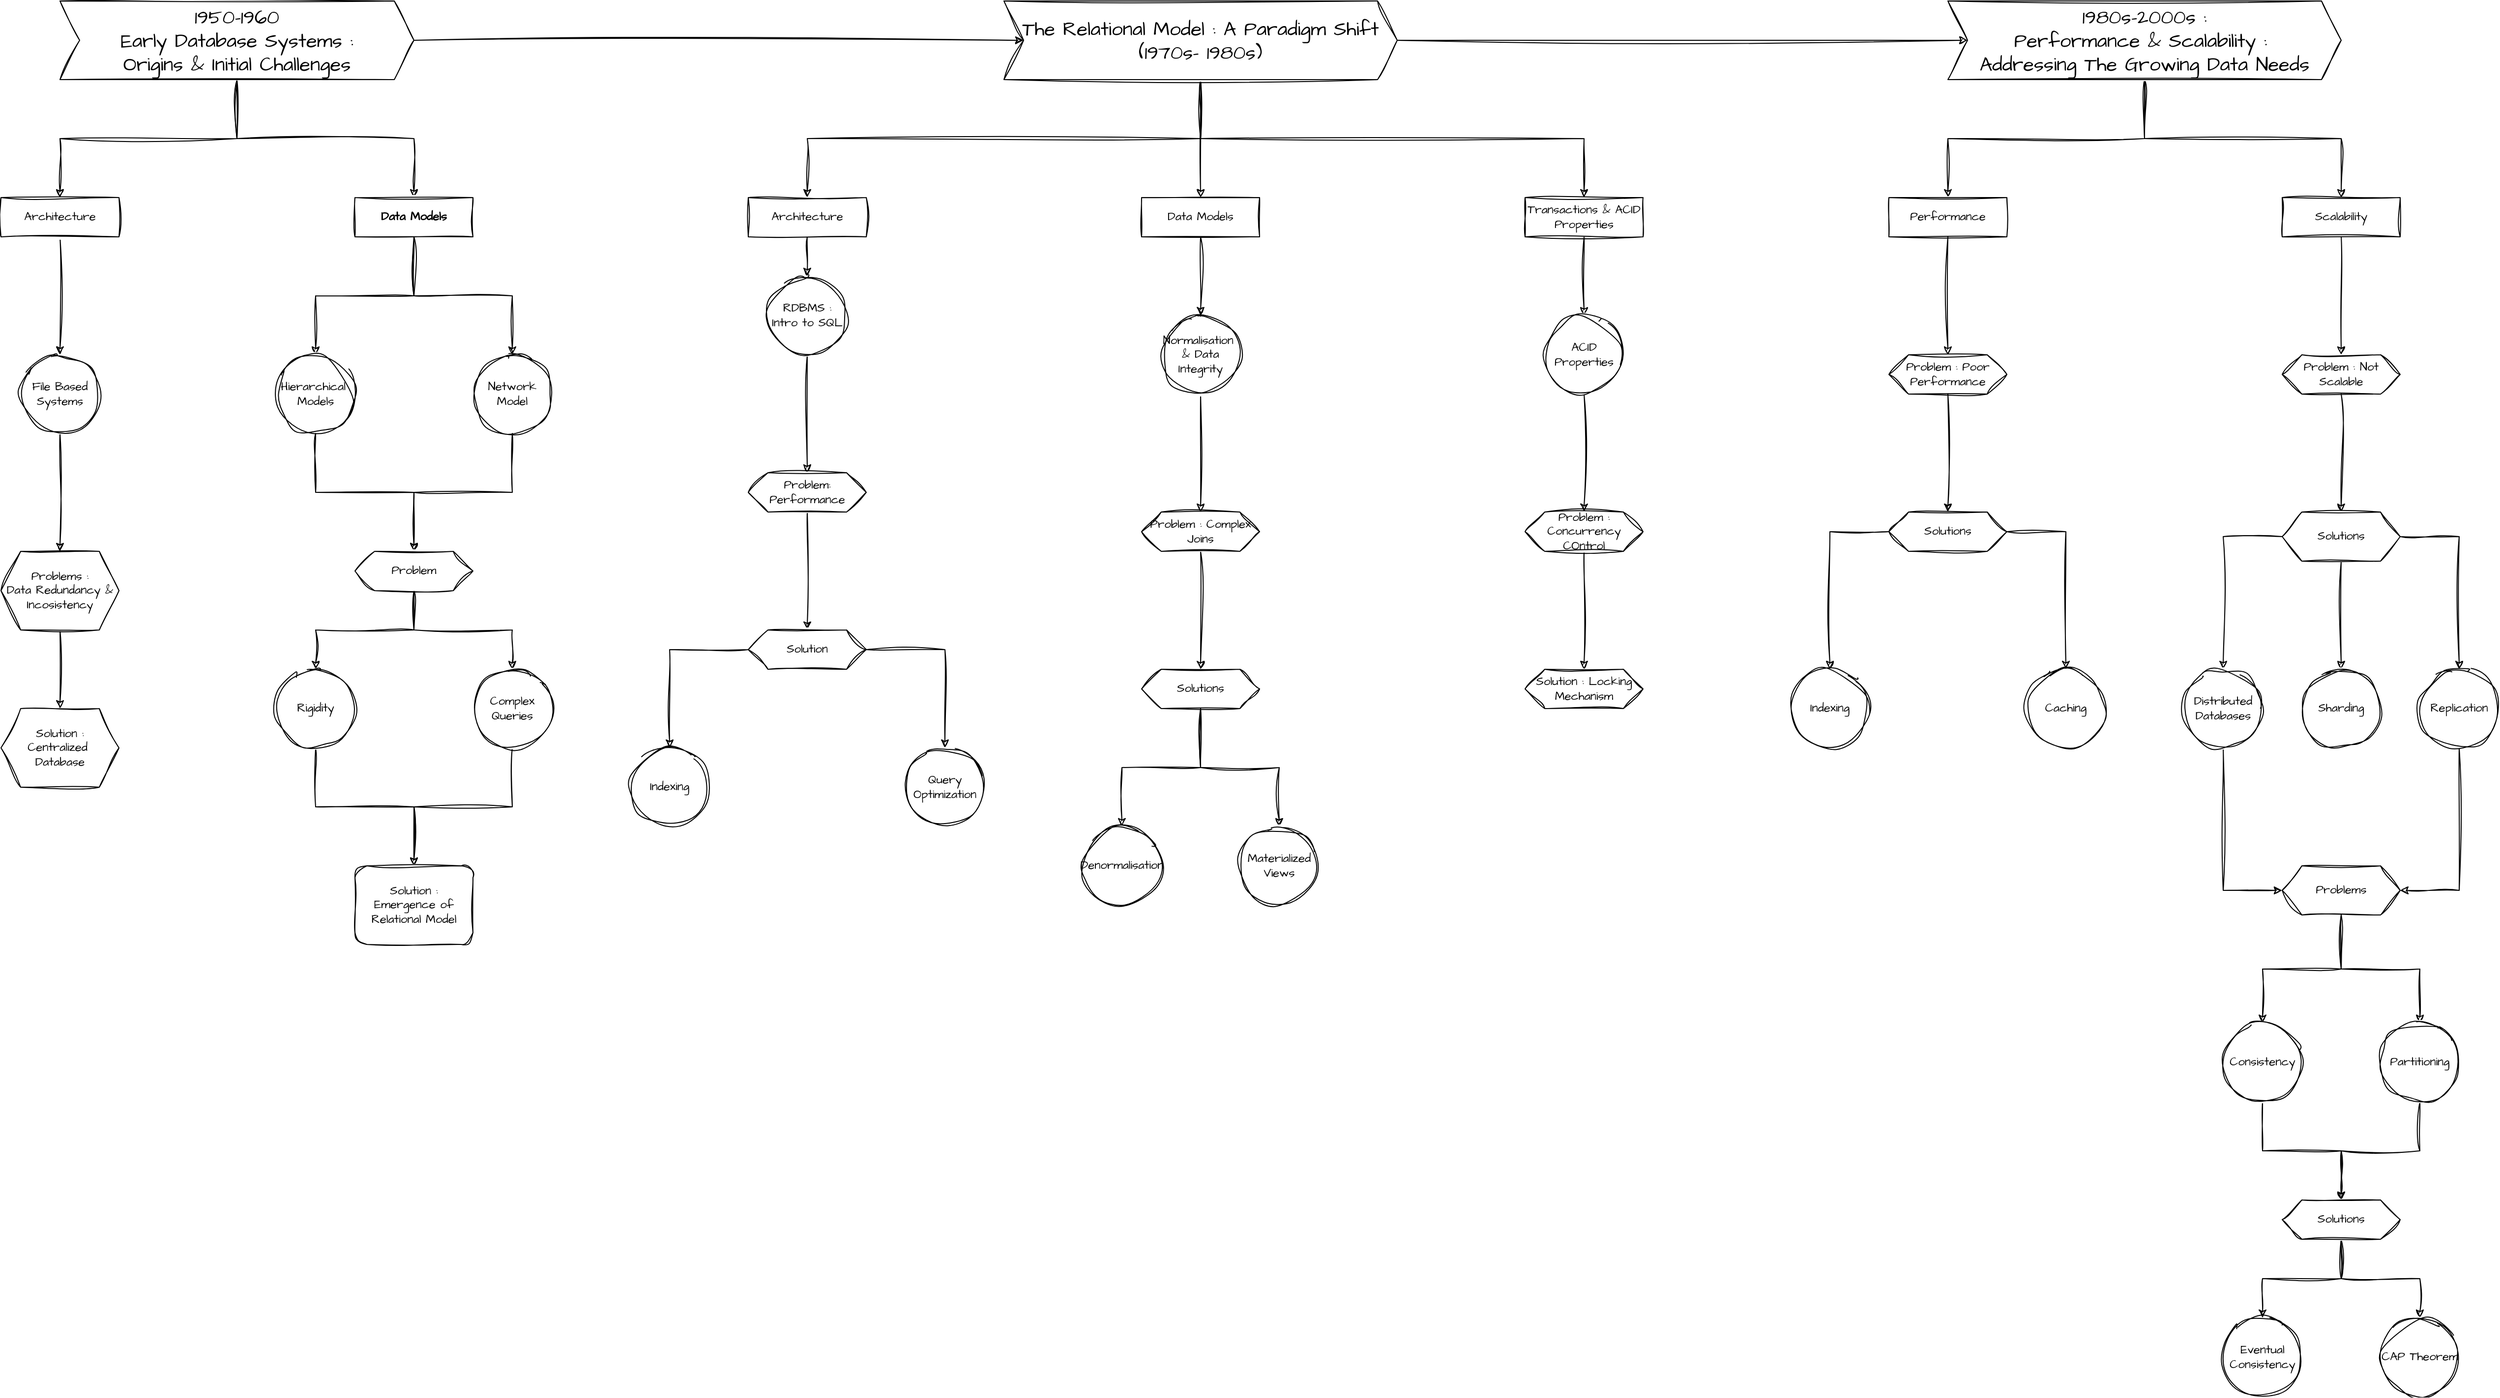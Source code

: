 <mxfile version="24.7.6">
  <diagram name="Page-1" id="QGAENbP_7samY_ILDqjr">
    <mxGraphModel dx="3380" dy="1529" grid="1" gridSize="10" guides="1" tooltips="1" connect="1" arrows="1" fold="1" page="1" pageScale="1" pageWidth="1100" pageHeight="850" math="0" shadow="0">
      <root>
        <mxCell id="0" />
        <mxCell id="1" parent="0" />
        <mxCell id="RMSyVIdG78tPgDftZzgw-3" value="" style="edgeStyle=orthogonalEdgeStyle;rounded=0;sketch=1;hachureGap=4;jiggle=2;curveFitting=1;orthogonalLoop=1;jettySize=auto;html=1;fontFamily=Architects Daughter;fontSource=https%3A%2F%2Ffonts.googleapis.com%2Fcss%3Ffamily%3DArchitects%2BDaughter;" edge="1" parent="1" source="RMSyVIdG78tPgDftZzgw-1" target="RMSyVIdG78tPgDftZzgw-2">
          <mxGeometry relative="1" as="geometry" />
        </mxCell>
        <mxCell id="RMSyVIdG78tPgDftZzgw-11" value="" style="edgeStyle=orthogonalEdgeStyle;rounded=0;sketch=1;hachureGap=4;jiggle=2;curveFitting=1;orthogonalLoop=1;jettySize=auto;html=1;fontFamily=Architects Daughter;fontSource=https%3A%2F%2Ffonts.googleapis.com%2Fcss%3Ffamily%3DArchitects%2BDaughter;" edge="1" parent="1" source="RMSyVIdG78tPgDftZzgw-1" target="RMSyVIdG78tPgDftZzgw-10">
          <mxGeometry relative="1" as="geometry" />
        </mxCell>
        <mxCell id="RMSyVIdG78tPgDftZzgw-28" style="edgeStyle=orthogonalEdgeStyle;rounded=0;sketch=1;hachureGap=4;jiggle=2;curveFitting=1;orthogonalLoop=1;jettySize=auto;html=1;fontFamily=Architects Daughter;fontSource=https%3A%2F%2Ffonts.googleapis.com%2Fcss%3Ffamily%3DArchitects%2BDaughter;" edge="1" parent="1" source="RMSyVIdG78tPgDftZzgw-1" target="RMSyVIdG78tPgDftZzgw-27">
          <mxGeometry relative="1" as="geometry" />
        </mxCell>
        <mxCell id="RMSyVIdG78tPgDftZzgw-1" value="&lt;font style=&quot;font-size: 20px;&quot;&gt;1950-1960&lt;br&gt;Early Database Systems : &lt;br&gt;Origins &amp;amp; Initial Challenges&lt;br&gt;&lt;/font&gt;" style="shape=step;perimeter=stepPerimeter;whiteSpace=wrap;html=1;fixedSize=1;sketch=1;hachureGap=4;jiggle=2;curveFitting=1;fontFamily=Architects Daughter;fontSource=https%3A%2F%2Ffonts.googleapis.com%2Fcss%3Ffamily%3DArchitects%2BDaughter;" vertex="1" parent="1">
          <mxGeometry y="280" width="360" height="80" as="geometry" />
        </mxCell>
        <mxCell id="RMSyVIdG78tPgDftZzgw-5" value="" style="edgeStyle=orthogonalEdgeStyle;rounded=0;sketch=1;hachureGap=4;jiggle=2;curveFitting=1;orthogonalLoop=1;jettySize=auto;html=1;fontFamily=Architects Daughter;fontSource=https%3A%2F%2Ffonts.googleapis.com%2Fcss%3Ffamily%3DArchitects%2BDaughter;" edge="1" parent="1" source="RMSyVIdG78tPgDftZzgw-2" target="RMSyVIdG78tPgDftZzgw-4">
          <mxGeometry relative="1" as="geometry" />
        </mxCell>
        <mxCell id="RMSyVIdG78tPgDftZzgw-2" value="Architecture" style="whiteSpace=wrap;html=1;fontFamily=Architects Daughter;sketch=1;hachureGap=4;jiggle=2;curveFitting=1;fontSource=https%3A%2F%2Ffonts.googleapis.com%2Fcss%3Ffamily%3DArchitects%2BDaughter;" vertex="1" parent="1">
          <mxGeometry x="-60" y="480" width="120" height="40" as="geometry" />
        </mxCell>
        <mxCell id="RMSyVIdG78tPgDftZzgw-7" value="" style="edgeStyle=orthogonalEdgeStyle;rounded=0;sketch=1;hachureGap=4;jiggle=2;curveFitting=1;orthogonalLoop=1;jettySize=auto;html=1;fontFamily=Architects Daughter;fontSource=https%3A%2F%2Ffonts.googleapis.com%2Fcss%3Ffamily%3DArchitects%2BDaughter;" edge="1" parent="1" source="RMSyVIdG78tPgDftZzgw-4" target="RMSyVIdG78tPgDftZzgw-6">
          <mxGeometry relative="1" as="geometry" />
        </mxCell>
        <UserObject label="&lt;div&gt;File Based Systems&lt;/div&gt;" tooltip="File-Based Systems: Before databases, data was stored in flat files. These systems lacked a unified data management system, leading to inefficiencies in data access and manipulation." id="RMSyVIdG78tPgDftZzgw-4">
          <mxCell style="ellipse;whiteSpace=wrap;html=1;fontFamily=Architects Daughter;sketch=1;hachureGap=4;jiggle=2;curveFitting=1;fontSource=https%3A%2F%2Ffonts.googleapis.com%2Fcss%3Ffamily%3DArchitects%2BDaughter;" vertex="1" parent="1">
            <mxGeometry x="-40" y="640" width="80" height="80" as="geometry" />
          </mxCell>
        </UserObject>
        <mxCell id="RMSyVIdG78tPgDftZzgw-9" value="" style="edgeStyle=orthogonalEdgeStyle;rounded=0;sketch=1;hachureGap=4;jiggle=2;curveFitting=1;orthogonalLoop=1;jettySize=auto;html=1;fontFamily=Architects Daughter;fontSource=https%3A%2F%2Ffonts.googleapis.com%2Fcss%3Ffamily%3DArchitects%2BDaughter;" edge="1" parent="1" source="RMSyVIdG78tPgDftZzgw-6" target="RMSyVIdG78tPgDftZzgw-8">
          <mxGeometry relative="1" as="geometry" />
        </mxCell>
        <UserObject label="Problems :&lt;br&gt;Data Redundancy &amp;amp; Incosistency" tooltip="Data Redundancy and Inconsistency: Since each application maintained its own files, the same data could be duplicated across multiple files, leading to inconsistencies and difficulties in updating data uniformly." id="RMSyVIdG78tPgDftZzgw-6">
          <mxCell style="shape=hexagon;perimeter=hexagonPerimeter2;whiteSpace=wrap;html=1;fixedSize=1;fontFamily=Architects Daughter;sketch=1;hachureGap=4;jiggle=2;curveFitting=1;fontSource=https%3A%2F%2Ffonts.googleapis.com%2Fcss%3Ffamily%3DArchitects%2BDaughter;" vertex="1" parent="1">
            <mxGeometry x="-60" y="840" width="120" height="80" as="geometry" />
          </mxCell>
        </UserObject>
        <UserObject label="Solution : &lt;br&gt;&lt;div&gt;Centralized&amp;nbsp;&lt;/div&gt;&lt;div&gt;Database&lt;/div&gt;" tooltip="Centralized Databases: The idea of centralized data storage emerged to reduce redundancy by storing data in a single repository that could be accessed by multiple applications." id="RMSyVIdG78tPgDftZzgw-8">
          <mxCell style="shape=hexagon;perimeter=hexagonPerimeter2;whiteSpace=wrap;html=1;fixedSize=1;fontFamily=Architects Daughter;sketch=1;hachureGap=4;jiggle=2;curveFitting=1;fontSource=https%3A%2F%2Ffonts.googleapis.com%2Fcss%3Ffamily%3DArchitects%2BDaughter;" vertex="1" parent="1">
            <mxGeometry x="-60" y="1000" width="120" height="80" as="geometry" />
          </mxCell>
        </UserObject>
        <mxCell id="RMSyVIdG78tPgDftZzgw-13" value="" style="edgeStyle=orthogonalEdgeStyle;rounded=0;sketch=1;hachureGap=4;jiggle=2;curveFitting=1;orthogonalLoop=1;jettySize=auto;html=1;fontFamily=Architects Daughter;fontSource=https%3A%2F%2Ffonts.googleapis.com%2Fcss%3Ffamily%3DArchitects%2BDaughter;" edge="1" parent="1" source="RMSyVIdG78tPgDftZzgw-10" target="RMSyVIdG78tPgDftZzgw-12">
          <mxGeometry relative="1" as="geometry" />
        </mxCell>
        <mxCell id="RMSyVIdG78tPgDftZzgw-15" value="" style="edgeStyle=orthogonalEdgeStyle;rounded=0;sketch=1;hachureGap=4;jiggle=2;curveFitting=1;orthogonalLoop=1;jettySize=auto;html=1;fontFamily=Architects Daughter;fontSource=https%3A%2F%2Ffonts.googleapis.com%2Fcss%3Ffamily%3DArchitects%2BDaughter;" edge="1" parent="1" source="RMSyVIdG78tPgDftZzgw-10" target="RMSyVIdG78tPgDftZzgw-14">
          <mxGeometry relative="1" as="geometry" />
        </mxCell>
        <mxCell id="RMSyVIdG78tPgDftZzgw-10" value="&lt;strong&gt;Data Models&lt;/strong&gt;" style="whiteSpace=wrap;html=1;fontFamily=Architects Daughter;sketch=1;hachureGap=4;jiggle=2;curveFitting=1;fontSource=https%3A%2F%2Ffonts.googleapis.com%2Fcss%3Ffamily%3DArchitects%2BDaughter;" vertex="1" parent="1">
          <mxGeometry x="300" y="480" width="120" height="40" as="geometry" />
        </mxCell>
        <mxCell id="RMSyVIdG78tPgDftZzgw-25" style="edgeStyle=orthogonalEdgeStyle;rounded=0;sketch=1;hachureGap=4;jiggle=2;curveFitting=1;orthogonalLoop=1;jettySize=auto;html=1;fontFamily=Architects Daughter;fontSource=https%3A%2F%2Ffonts.googleapis.com%2Fcss%3Ffamily%3DArchitects%2BDaughter;" edge="1" parent="1" source="RMSyVIdG78tPgDftZzgw-12" target="RMSyVIdG78tPgDftZzgw-17">
          <mxGeometry relative="1" as="geometry" />
        </mxCell>
        <UserObject label="Hierarchical&amp;nbsp; &lt;br&gt;Models" tooltip="Hierarchical Model: Introduced by IBM’s Information Management System (IMS), this model organized data in a tree structure with parent-child relationships." id="RMSyVIdG78tPgDftZzgw-12">
          <mxCell style="ellipse;whiteSpace=wrap;html=1;fontFamily=Architects Daughter;sketch=1;hachureGap=4;jiggle=2;curveFitting=1;fontSource=https%3A%2F%2Ffonts.googleapis.com%2Fcss%3Ffamily%3DArchitects%2BDaughter;" vertex="1" parent="1">
            <mxGeometry x="220" y="640" width="80" height="80" as="geometry" />
          </mxCell>
        </UserObject>
        <mxCell id="RMSyVIdG78tPgDftZzgw-26" style="edgeStyle=orthogonalEdgeStyle;rounded=0;sketch=1;hachureGap=4;jiggle=2;curveFitting=1;orthogonalLoop=1;jettySize=auto;html=1;fontFamily=Architects Daughter;fontSource=https%3A%2F%2Ffonts.googleapis.com%2Fcss%3Ffamily%3DArchitects%2BDaughter;" edge="1" parent="1" source="RMSyVIdG78tPgDftZzgw-14" target="RMSyVIdG78tPgDftZzgw-17">
          <mxGeometry relative="1" as="geometry" />
        </mxCell>
        <UserObject label="Network Model" tooltip="Network Model: Introduced by Charles Bachman with the Integrated Data Store (IDS), this model allowed more complex relationships, where records could have multiple parents and children." id="RMSyVIdG78tPgDftZzgw-14">
          <mxCell style="ellipse;whiteSpace=wrap;html=1;fontFamily=Architects Daughter;sketch=1;hachureGap=4;jiggle=2;curveFitting=1;fontSource=https%3A%2F%2Ffonts.googleapis.com%2Fcss%3Ffamily%3DArchitects%2BDaughter;" vertex="1" parent="1">
            <mxGeometry x="420" y="640" width="80" height="80" as="geometry" />
          </mxCell>
        </UserObject>
        <mxCell id="RMSyVIdG78tPgDftZzgw-19" value="" style="edgeStyle=orthogonalEdgeStyle;rounded=0;sketch=1;hachureGap=4;jiggle=2;curveFitting=1;orthogonalLoop=1;jettySize=auto;html=1;fontFamily=Architects Daughter;fontSource=https%3A%2F%2Ffonts.googleapis.com%2Fcss%3Ffamily%3DArchitects%2BDaughter;" edge="1" parent="1" source="RMSyVIdG78tPgDftZzgw-17" target="RMSyVIdG78tPgDftZzgw-18">
          <mxGeometry relative="1" as="geometry" />
        </mxCell>
        <mxCell id="RMSyVIdG78tPgDftZzgw-21" value="" style="edgeStyle=orthogonalEdgeStyle;rounded=0;sketch=1;hachureGap=4;jiggle=2;curveFitting=1;orthogonalLoop=1;jettySize=auto;html=1;fontFamily=Architects Daughter;fontSource=https%3A%2F%2Ffonts.googleapis.com%2Fcss%3Ffamily%3DArchitects%2BDaughter;" edge="1" parent="1" source="RMSyVIdG78tPgDftZzgw-17" target="RMSyVIdG78tPgDftZzgw-20">
          <mxGeometry relative="1" as="geometry" />
        </mxCell>
        <mxCell id="RMSyVIdG78tPgDftZzgw-17" value="&lt;div&gt;Problem&lt;br&gt;&lt;/div&gt;" style="shape=hexagon;perimeter=hexagonPerimeter2;whiteSpace=wrap;html=1;fixedSize=1;sketch=1;hachureGap=4;jiggle=2;curveFitting=1;fontFamily=Architects Daughter;fontSource=https%3A%2F%2Ffonts.googleapis.com%2Fcss%3Ffamily%3DArchitects%2BDaughter;" vertex="1" parent="1">
          <mxGeometry x="300" y="840" width="120" height="40" as="geometry" />
        </mxCell>
        <mxCell id="RMSyVIdG78tPgDftZzgw-23" value="" style="edgeStyle=orthogonalEdgeStyle;rounded=0;sketch=1;hachureGap=4;jiggle=2;curveFitting=1;orthogonalLoop=1;jettySize=auto;html=1;fontFamily=Architects Daughter;fontSource=https%3A%2F%2Ffonts.googleapis.com%2Fcss%3Ffamily%3DArchitects%2BDaughter;" edge="1" parent="1" source="RMSyVIdG78tPgDftZzgw-18" target="RMSyVIdG78tPgDftZzgw-22">
          <mxGeometry relative="1" as="geometry" />
        </mxCell>
        <UserObject label="Rigidity" tooltip="Rigidity: Both models were highly rigid; changes to the data structure required significant rewiring of the system, making them inflexible to evolving business needs." id="RMSyVIdG78tPgDftZzgw-18">
          <mxCell style="ellipse;whiteSpace=wrap;html=1;fontFamily=Architects Daughter;sketch=1;hachureGap=4;jiggle=2;curveFitting=1;fontSource=https%3A%2F%2Ffonts.googleapis.com%2Fcss%3Ffamily%3DArchitects%2BDaughter;" vertex="1" parent="1">
            <mxGeometry x="220" y="960" width="80" height="80" as="geometry" />
          </mxCell>
        </UserObject>
        <mxCell id="RMSyVIdG78tPgDftZzgw-24" style="edgeStyle=orthogonalEdgeStyle;rounded=0;sketch=1;hachureGap=4;jiggle=2;curveFitting=1;orthogonalLoop=1;jettySize=auto;html=1;entryX=0.5;entryY=0;entryDx=0;entryDy=0;fontFamily=Architects Daughter;fontSource=https%3A%2F%2Ffonts.googleapis.com%2Fcss%3Ffamily%3DArchitects%2BDaughter;" edge="1" parent="1" source="RMSyVIdG78tPgDftZzgw-20" target="RMSyVIdG78tPgDftZzgw-22">
          <mxGeometry relative="1" as="geometry" />
        </mxCell>
        <UserObject label="Complex Queries" tooltip="Complex Queries: Querying data was cumbersome, requiring detailed knowledge of the data structure, leading to complex and error-prone queries." id="RMSyVIdG78tPgDftZzgw-20">
          <mxCell style="ellipse;whiteSpace=wrap;html=1;fontFamily=Architects Daughter;sketch=1;hachureGap=4;jiggle=2;curveFitting=1;fontSource=https%3A%2F%2Ffonts.googleapis.com%2Fcss%3Ffamily%3DArchitects%2BDaughter;" vertex="1" parent="1">
            <mxGeometry x="420" y="960" width="80" height="80" as="geometry" />
          </mxCell>
        </UserObject>
        <UserObject label="&lt;div&gt;Solution :&lt;/div&gt;Emergence of Relational Model" tooltip="Emergence of the Relational Model: The introduction of the relational model by Edgar F. Codd proposed a more flexible and intuitive way of structuring data using tables, which became a foundation for more advanced database systems." id="RMSyVIdG78tPgDftZzgw-22">
          <mxCell style="rounded=1;whiteSpace=wrap;html=1;fontFamily=Architects Daughter;sketch=1;hachureGap=4;jiggle=2;curveFitting=1;fontSource=https%3A%2F%2Ffonts.googleapis.com%2Fcss%3Ffamily%3DArchitects%2BDaughter;" vertex="1" parent="1">
            <mxGeometry x="300" y="1160" width="120" height="80" as="geometry" />
          </mxCell>
        </UserObject>
        <mxCell id="RMSyVIdG78tPgDftZzgw-30" value="" style="edgeStyle=orthogonalEdgeStyle;rounded=0;sketch=1;hachureGap=4;jiggle=2;curveFitting=1;orthogonalLoop=1;jettySize=auto;html=1;fontFamily=Architects Daughter;fontSource=https%3A%2F%2Ffonts.googleapis.com%2Fcss%3Ffamily%3DArchitects%2BDaughter;" edge="1" parent="1" source="RMSyVIdG78tPgDftZzgw-27" target="RMSyVIdG78tPgDftZzgw-29">
          <mxGeometry relative="1" as="geometry">
            <Array as="points">
              <mxPoint x="1160" y="420" />
              <mxPoint x="760" y="420" />
            </Array>
          </mxGeometry>
        </mxCell>
        <mxCell id="RMSyVIdG78tPgDftZzgw-48" value="" style="edgeStyle=orthogonalEdgeStyle;rounded=0;sketch=1;hachureGap=4;jiggle=2;curveFitting=1;orthogonalLoop=1;jettySize=auto;html=1;fontFamily=Architects Daughter;fontSource=https%3A%2F%2Ffonts.googleapis.com%2Fcss%3Ffamily%3DArchitects%2BDaughter;" edge="1" parent="1" source="RMSyVIdG78tPgDftZzgw-27" target="RMSyVIdG78tPgDftZzgw-47">
          <mxGeometry relative="1" as="geometry" />
        </mxCell>
        <mxCell id="RMSyVIdG78tPgDftZzgw-60" value="" style="edgeStyle=orthogonalEdgeStyle;rounded=0;sketch=1;hachureGap=4;jiggle=2;curveFitting=1;orthogonalLoop=1;jettySize=auto;html=1;fontFamily=Architects Daughter;fontSource=https%3A%2F%2Ffonts.googleapis.com%2Fcss%3Ffamily%3DArchitects%2BDaughter;entryX=0.5;entryY=0;entryDx=0;entryDy=0;" edge="1" parent="1" source="RMSyVIdG78tPgDftZzgw-27" target="RMSyVIdG78tPgDftZzgw-59">
          <mxGeometry relative="1" as="geometry">
            <Array as="points">
              <mxPoint x="1160" y="420" />
              <mxPoint x="1550" y="420" />
            </Array>
          </mxGeometry>
        </mxCell>
        <mxCell id="RMSyVIdG78tPgDftZzgw-69" style="edgeStyle=orthogonalEdgeStyle;rounded=0;sketch=1;hachureGap=4;jiggle=2;curveFitting=1;orthogonalLoop=1;jettySize=auto;html=1;entryX=0;entryY=0.5;entryDx=0;entryDy=0;fontFamily=Architects Daughter;fontSource=https%3A%2F%2Ffonts.googleapis.com%2Fcss%3Ffamily%3DArchitects%2BDaughter;" edge="1" parent="1" source="RMSyVIdG78tPgDftZzgw-27" target="RMSyVIdG78tPgDftZzgw-68">
          <mxGeometry relative="1" as="geometry" />
        </mxCell>
        <mxCell id="RMSyVIdG78tPgDftZzgw-27" value="&lt;font style=&quot;font-size: 20px;&quot;&gt;The Relational Model : A Paradigm Shift (1970s- 1980s)&lt;br&gt;&lt;/font&gt;" style="shape=step;perimeter=stepPerimeter;whiteSpace=wrap;html=1;fixedSize=1;sketch=1;hachureGap=4;jiggle=2;curveFitting=1;fontFamily=Architects Daughter;fontSource=https%3A%2F%2Ffonts.googleapis.com%2Fcss%3Ffamily%3DArchitects%2BDaughter;" vertex="1" parent="1">
          <mxGeometry x="960" y="280" width="400" height="80" as="geometry" />
        </mxCell>
        <mxCell id="RMSyVIdG78tPgDftZzgw-32" value="" style="edgeStyle=orthogonalEdgeStyle;rounded=0;sketch=1;hachureGap=4;jiggle=2;curveFitting=1;orthogonalLoop=1;jettySize=auto;html=1;fontFamily=Architects Daughter;fontSource=https%3A%2F%2Ffonts.googleapis.com%2Fcss%3Ffamily%3DArchitects%2BDaughter;" edge="1" parent="1" source="RMSyVIdG78tPgDftZzgw-29" target="RMSyVIdG78tPgDftZzgw-31">
          <mxGeometry relative="1" as="geometry" />
        </mxCell>
        <mxCell id="RMSyVIdG78tPgDftZzgw-29" value="Architecture" style="whiteSpace=wrap;html=1;fontFamily=Architects Daughter;sketch=1;hachureGap=4;jiggle=2;curveFitting=1;fontSource=https%3A%2F%2Ffonts.googleapis.com%2Fcss%3Ffamily%3DArchitects%2BDaughter;" vertex="1" parent="1">
          <mxGeometry x="700" y="480" width="120" height="40" as="geometry" />
        </mxCell>
        <mxCell id="RMSyVIdG78tPgDftZzgw-46" style="edgeStyle=orthogonalEdgeStyle;rounded=0;sketch=1;hachureGap=4;jiggle=2;curveFitting=1;orthogonalLoop=1;jettySize=auto;html=1;fontFamily=Architects Daughter;fontSource=https%3A%2F%2Ffonts.googleapis.com%2Fcss%3Ffamily%3DArchitects%2BDaughter;" edge="1" parent="1" source="RMSyVIdG78tPgDftZzgw-31" target="RMSyVIdG78tPgDftZzgw-35">
          <mxGeometry relative="1" as="geometry" />
        </mxCell>
        <UserObject label="RDBMS : Intro to SQL" tooltip="Introduction of SQL: Structured Query Language (SQL) was introduced to query relational databases, making data access easier and more standardized." id="RMSyVIdG78tPgDftZzgw-31">
          <mxCell style="ellipse;whiteSpace=wrap;html=1;fontFamily=Architects Daughter;sketch=1;hachureGap=4;jiggle=2;curveFitting=1;fontSource=https%3A%2F%2Ffonts.googleapis.com%2Fcss%3Ffamily%3DArchitects%2BDaughter;" vertex="1" parent="1">
            <mxGeometry x="720" y="560" width="80" height="80" as="geometry" />
          </mxCell>
        </UserObject>
        <mxCell id="RMSyVIdG78tPgDftZzgw-45" style="edgeStyle=orthogonalEdgeStyle;rounded=0;sketch=1;hachureGap=4;jiggle=2;curveFitting=1;orthogonalLoop=1;jettySize=auto;html=1;fontFamily=Architects Daughter;fontSource=https%3A%2F%2Ffonts.googleapis.com%2Fcss%3Ffamily%3DArchitects%2BDaughter;" edge="1" parent="1" source="RMSyVIdG78tPgDftZzgw-35" target="RMSyVIdG78tPgDftZzgw-39">
          <mxGeometry relative="1" as="geometry" />
        </mxCell>
        <UserObject label="Problem: Performance" tooltip="Performance: Early RDBMS implementations were slower compared to hierarchical and network models, particularly when dealing with large datasets or complex queries." id="RMSyVIdG78tPgDftZzgw-35">
          <mxCell style="shape=hexagon;perimeter=hexagonPerimeter2;whiteSpace=wrap;html=1;fixedSize=1;fontFamily=Architects Daughter;sketch=1;hachureGap=4;jiggle=2;curveFitting=1;fontSource=https%3A%2F%2Ffonts.googleapis.com%2Fcss%3Ffamily%3DArchitects%2BDaughter;" vertex="1" parent="1">
            <mxGeometry x="700" y="760" width="120" height="40" as="geometry" />
          </mxCell>
        </UserObject>
        <mxCell id="RMSyVIdG78tPgDftZzgw-42" value="" style="edgeStyle=orthogonalEdgeStyle;rounded=0;sketch=1;hachureGap=4;jiggle=2;curveFitting=1;orthogonalLoop=1;jettySize=auto;html=1;fontFamily=Architects Daughter;fontSource=https%3A%2F%2Ffonts.googleapis.com%2Fcss%3Ffamily%3DArchitects%2BDaughter;" edge="1" parent="1" source="RMSyVIdG78tPgDftZzgw-39" target="RMSyVIdG78tPgDftZzgw-41">
          <mxGeometry relative="1" as="geometry" />
        </mxCell>
        <mxCell id="RMSyVIdG78tPgDftZzgw-44" value="" style="edgeStyle=orthogonalEdgeStyle;rounded=0;sketch=1;hachureGap=4;jiggle=2;curveFitting=1;orthogonalLoop=1;jettySize=auto;html=1;fontFamily=Architects Daughter;fontSource=https%3A%2F%2Ffonts.googleapis.com%2Fcss%3Ffamily%3DArchitects%2BDaughter;" edge="1" parent="1" source="RMSyVIdG78tPgDftZzgw-39" target="RMSyVIdG78tPgDftZzgw-43">
          <mxGeometry relative="1" as="geometry" />
        </mxCell>
        <UserObject label="Solution" tooltip="Indexing and Query Optimization: Techniques like indexing and query optimization were introduced to speed up data retrieval and improve overall performance." id="RMSyVIdG78tPgDftZzgw-39">
          <mxCell style="shape=hexagon;perimeter=hexagonPerimeter2;whiteSpace=wrap;html=1;fixedSize=1;fontFamily=Architects Daughter;sketch=1;hachureGap=4;jiggle=2;curveFitting=1;fontSource=https%3A%2F%2Ffonts.googleapis.com%2Fcss%3Ffamily%3DArchitects%2BDaughter;" vertex="1" parent="1">
            <mxGeometry x="700" y="920" width="120" height="40" as="geometry" />
          </mxCell>
        </UserObject>
        <mxCell id="RMSyVIdG78tPgDftZzgw-41" value="Indexing" style="ellipse;whiteSpace=wrap;html=1;fontFamily=Architects Daughter;sketch=1;hachureGap=4;jiggle=2;curveFitting=1;fontSource=https%3A%2F%2Ffonts.googleapis.com%2Fcss%3Ffamily%3DArchitects%2BDaughter;" vertex="1" parent="1">
          <mxGeometry x="580" y="1040" width="80" height="80" as="geometry" />
        </mxCell>
        <mxCell id="RMSyVIdG78tPgDftZzgw-43" value="Query Optimization" style="ellipse;whiteSpace=wrap;html=1;fontFamily=Architects Daughter;sketch=1;hachureGap=4;jiggle=2;curveFitting=1;fontSource=https%3A%2F%2Ffonts.googleapis.com%2Fcss%3Ffamily%3DArchitects%2BDaughter;" vertex="1" parent="1">
          <mxGeometry x="860" y="1040" width="80" height="80" as="geometry" />
        </mxCell>
        <mxCell id="RMSyVIdG78tPgDftZzgw-50" value="" style="edgeStyle=orthogonalEdgeStyle;rounded=0;sketch=1;hachureGap=4;jiggle=2;curveFitting=1;orthogonalLoop=1;jettySize=auto;html=1;fontFamily=Architects Daughter;fontSource=https%3A%2F%2Ffonts.googleapis.com%2Fcss%3Ffamily%3DArchitects%2BDaughter;" edge="1" parent="1" source="RMSyVIdG78tPgDftZzgw-47" target="RMSyVIdG78tPgDftZzgw-49">
          <mxGeometry relative="1" as="geometry" />
        </mxCell>
        <mxCell id="RMSyVIdG78tPgDftZzgw-47" value="Data Models" style="whiteSpace=wrap;html=1;fontFamily=Architects Daughter;sketch=1;hachureGap=4;jiggle=2;curveFitting=1;fontSource=https%3A%2F%2Ffonts.googleapis.com%2Fcss%3Ffamily%3DArchitects%2BDaughter;" vertex="1" parent="1">
          <mxGeometry x="1100" y="480" width="120" height="40" as="geometry" />
        </mxCell>
        <mxCell id="RMSyVIdG78tPgDftZzgw-52" value="" style="edgeStyle=orthogonalEdgeStyle;rounded=0;sketch=1;hachureGap=4;jiggle=2;curveFitting=1;orthogonalLoop=1;jettySize=auto;html=1;fontFamily=Architects Daughter;fontSource=https%3A%2F%2Ffonts.googleapis.com%2Fcss%3Ffamily%3DArchitects%2BDaughter;" edge="1" parent="1" source="RMSyVIdG78tPgDftZzgw-49" target="RMSyVIdG78tPgDftZzgw-51">
          <mxGeometry relative="1" as="geometry" />
        </mxCell>
        <UserObject label="Normalisation&amp;nbsp; &amp;amp; Data Integrity" tooltip="Normalization: Codd introduced normalization, a process of organizing data to reduce redundancy and improve data integrity by dividing data into related tables." id="RMSyVIdG78tPgDftZzgw-49">
          <mxCell style="ellipse;whiteSpace=wrap;html=1;fontFamily=Architects Daughter;sketch=1;hachureGap=4;jiggle=2;curveFitting=1;fontSource=https%3A%2F%2Ffonts.googleapis.com%2Fcss%3Ffamily%3DArchitects%2BDaughter;" vertex="1" parent="1">
            <mxGeometry x="1120" y="600" width="80" height="80" as="geometry" />
          </mxCell>
        </UserObject>
        <mxCell id="RMSyVIdG78tPgDftZzgw-54" value="" style="edgeStyle=orthogonalEdgeStyle;rounded=0;sketch=1;hachureGap=4;jiggle=2;curveFitting=1;orthogonalLoop=1;jettySize=auto;html=1;fontFamily=Architects Daughter;fontSource=https%3A%2F%2Ffonts.googleapis.com%2Fcss%3Ffamily%3DArchitects%2BDaughter;" edge="1" parent="1" source="RMSyVIdG78tPgDftZzgw-51" target="RMSyVIdG78tPgDftZzgw-53">
          <mxGeometry relative="1" as="geometry" />
        </mxCell>
        <UserObject label="Problem : Complex Joins" tooltip="Complex Joins: While normalization improved data integrity, it also led to complex join operations that could slow down query performance." id="RMSyVIdG78tPgDftZzgw-51">
          <mxCell style="shape=hexagon;perimeter=hexagonPerimeter2;whiteSpace=wrap;html=1;fixedSize=1;fontFamily=Architects Daughter;sketch=1;hachureGap=4;jiggle=2;curveFitting=1;fontSource=https%3A%2F%2Ffonts.googleapis.com%2Fcss%3Ffamily%3DArchitects%2BDaughter;" vertex="1" parent="1">
            <mxGeometry x="1100" y="800" width="120" height="40" as="geometry" />
          </mxCell>
        </UserObject>
        <mxCell id="RMSyVIdG78tPgDftZzgw-56" value="" style="edgeStyle=orthogonalEdgeStyle;rounded=0;sketch=1;hachureGap=4;jiggle=2;curveFitting=1;orthogonalLoop=1;jettySize=auto;html=1;fontFamily=Architects Daughter;fontSource=https%3A%2F%2Ffonts.googleapis.com%2Fcss%3Ffamily%3DArchitects%2BDaughter;" edge="1" parent="1" source="RMSyVIdG78tPgDftZzgw-53" target="RMSyVIdG78tPgDftZzgw-55">
          <mxGeometry relative="1" as="geometry" />
        </mxCell>
        <mxCell id="RMSyVIdG78tPgDftZzgw-58" value="" style="edgeStyle=orthogonalEdgeStyle;rounded=0;sketch=1;hachureGap=4;jiggle=2;curveFitting=1;orthogonalLoop=1;jettySize=auto;html=1;fontFamily=Architects Daughter;fontSource=https%3A%2F%2Ffonts.googleapis.com%2Fcss%3Ffamily%3DArchitects%2BDaughter;" edge="1" parent="1" source="RMSyVIdG78tPgDftZzgw-53" target="RMSyVIdG78tPgDftZzgw-57">
          <mxGeometry relative="1" as="geometry" />
        </mxCell>
        <UserObject label="Solutions" tooltip="Denormalization and Materialized Views: In cases where performance was a concern, denormalization (combining tables) and materialized views (precomputed results) were used to balance performance with data integrity." id="RMSyVIdG78tPgDftZzgw-53">
          <mxCell style="shape=hexagon;perimeter=hexagonPerimeter2;whiteSpace=wrap;html=1;fixedSize=1;fontFamily=Architects Daughter;sketch=1;hachureGap=4;jiggle=2;curveFitting=1;fontSource=https%3A%2F%2Ffonts.googleapis.com%2Fcss%3Ffamily%3DArchitects%2BDaughter;" vertex="1" parent="1">
            <mxGeometry x="1100" y="960" width="120" height="40" as="geometry" />
          </mxCell>
        </UserObject>
        <mxCell id="RMSyVIdG78tPgDftZzgw-55" value="Denormalisation" style="ellipse;whiteSpace=wrap;html=1;fontFamily=Architects Daughter;sketch=1;hachureGap=4;jiggle=2;curveFitting=1;fontSource=https%3A%2F%2Ffonts.googleapis.com%2Fcss%3Ffamily%3DArchitects%2BDaughter;" vertex="1" parent="1">
          <mxGeometry x="1040" y="1120" width="80" height="80" as="geometry" />
        </mxCell>
        <mxCell id="RMSyVIdG78tPgDftZzgw-57" value="Materialized Views" style="ellipse;whiteSpace=wrap;html=1;fontFamily=Architects Daughter;sketch=1;hachureGap=4;jiggle=2;curveFitting=1;fontSource=https%3A%2F%2Ffonts.googleapis.com%2Fcss%3Ffamily%3DArchitects%2BDaughter;" vertex="1" parent="1">
          <mxGeometry x="1200" y="1120" width="80" height="80" as="geometry" />
        </mxCell>
        <mxCell id="RMSyVIdG78tPgDftZzgw-63" value="" style="edgeStyle=orthogonalEdgeStyle;rounded=0;sketch=1;hachureGap=4;jiggle=2;curveFitting=1;orthogonalLoop=1;jettySize=auto;html=1;fontFamily=Architects Daughter;fontSource=https%3A%2F%2Ffonts.googleapis.com%2Fcss%3Ffamily%3DArchitects%2BDaughter;" edge="1" parent="1" source="RMSyVIdG78tPgDftZzgw-59" target="RMSyVIdG78tPgDftZzgw-62">
          <mxGeometry relative="1" as="geometry" />
        </mxCell>
        <mxCell id="RMSyVIdG78tPgDftZzgw-59" value="Transactions &amp;amp; ACID Properties" style="whiteSpace=wrap;html=1;fontFamily=Architects Daughter;sketch=1;hachureGap=4;jiggle=2;curveFitting=1;fontSource=https%3A%2F%2Ffonts.googleapis.com%2Fcss%3Ffamily%3DArchitects%2BDaughter;" vertex="1" parent="1">
          <mxGeometry x="1490" y="480" width="120" height="40" as="geometry" />
        </mxCell>
        <mxCell id="RMSyVIdG78tPgDftZzgw-65" value="" style="edgeStyle=orthogonalEdgeStyle;rounded=0;sketch=1;hachureGap=4;jiggle=2;curveFitting=1;orthogonalLoop=1;jettySize=auto;html=1;fontFamily=Architects Daughter;fontSource=https%3A%2F%2Ffonts.googleapis.com%2Fcss%3Ffamily%3DArchitects%2BDaughter;" edge="1" parent="1" source="RMSyVIdG78tPgDftZzgw-62" target="RMSyVIdG78tPgDftZzgw-64">
          <mxGeometry relative="1" as="geometry" />
        </mxCell>
        <UserObject label="ACID Properties" tooltip="ACID Properties: Atomicity, Consistency, Isolation, and Durability became essential for ensuring reliable transactions in databases." id="RMSyVIdG78tPgDftZzgw-62">
          <mxCell style="ellipse;whiteSpace=wrap;html=1;fontFamily=Architects Daughter;sketch=1;hachureGap=4;jiggle=2;curveFitting=1;fontSource=https%3A%2F%2Ffonts.googleapis.com%2Fcss%3Ffamily%3DArchitects%2BDaughter;" vertex="1" parent="1">
            <mxGeometry x="1510" y="600" width="80" height="80" as="geometry" />
          </mxCell>
        </UserObject>
        <mxCell id="RMSyVIdG78tPgDftZzgw-67" value="" style="edgeStyle=orthogonalEdgeStyle;rounded=0;sketch=1;hachureGap=4;jiggle=2;curveFitting=1;orthogonalLoop=1;jettySize=auto;html=1;fontFamily=Architects Daughter;fontSource=https%3A%2F%2Ffonts.googleapis.com%2Fcss%3Ffamily%3DArchitects%2BDaughter;" edge="1" parent="1" source="RMSyVIdG78tPgDftZzgw-64" target="RMSyVIdG78tPgDftZzgw-66">
          <mxGeometry relative="1" as="geometry" />
        </mxCell>
        <UserObject label="Problem : Concurrency COntrol" tooltip="Concurrency Control: Managing multiple transactions simultaneously without compromising data integrity was a significant challenge." id="RMSyVIdG78tPgDftZzgw-64">
          <mxCell style="shape=hexagon;perimeter=hexagonPerimeter2;whiteSpace=wrap;html=1;fixedSize=1;fontFamily=Architects Daughter;sketch=1;hachureGap=4;jiggle=2;curveFitting=1;fontSource=https%3A%2F%2Ffonts.googleapis.com%2Fcss%3Ffamily%3DArchitects%2BDaughter;" vertex="1" parent="1">
            <mxGeometry x="1490" y="800" width="120" height="40" as="geometry" />
          </mxCell>
        </UserObject>
        <UserObject label="Solution : Locking Mechanism" tooltip="Locking Mechanisms: Techniques such as two-phase locking were introduced to manage concurrent transactions while preserving ACID properties." id="RMSyVIdG78tPgDftZzgw-66">
          <mxCell style="shape=hexagon;perimeter=hexagonPerimeter2;whiteSpace=wrap;html=1;fixedSize=1;fontFamily=Architects Daughter;sketch=1;hachureGap=4;jiggle=2;curveFitting=1;fontSource=https%3A%2F%2Ffonts.googleapis.com%2Fcss%3Ffamily%3DArchitects%2BDaughter;" vertex="1" parent="1">
            <mxGeometry x="1490" y="960" width="120" height="40" as="geometry" />
          </mxCell>
        </UserObject>
        <mxCell id="RMSyVIdG78tPgDftZzgw-71" value="" style="edgeStyle=orthogonalEdgeStyle;rounded=0;sketch=1;hachureGap=4;jiggle=2;curveFitting=1;orthogonalLoop=1;jettySize=auto;html=1;fontFamily=Architects Daughter;fontSource=https%3A%2F%2Ffonts.googleapis.com%2Fcss%3Ffamily%3DArchitects%2BDaughter;" edge="1" parent="1" source="RMSyVIdG78tPgDftZzgw-68" target="RMSyVIdG78tPgDftZzgw-70">
          <mxGeometry relative="1" as="geometry" />
        </mxCell>
        <mxCell id="RMSyVIdG78tPgDftZzgw-81" value="" style="edgeStyle=orthogonalEdgeStyle;rounded=0;sketch=1;hachureGap=4;jiggle=2;curveFitting=1;orthogonalLoop=1;jettySize=auto;html=1;fontFamily=Architects Daughter;fontSource=https%3A%2F%2Ffonts.googleapis.com%2Fcss%3Ffamily%3DArchitects%2BDaughter;" edge="1" parent="1" source="RMSyVIdG78tPgDftZzgw-68" target="RMSyVIdG78tPgDftZzgw-80">
          <mxGeometry relative="1" as="geometry" />
        </mxCell>
        <mxCell id="RMSyVIdG78tPgDftZzgw-68" value="&lt;div style=&quot;font-size: 20px;&quot;&gt;&lt;font style=&quot;font-size: 20px;&quot;&gt;1980s-2000s :&lt;/font&gt;&lt;/div&gt;&lt;div style=&quot;font-size: 20px;&quot;&gt;&lt;font style=&quot;font-size: 20px;&quot;&gt;Performance &amp;amp; Scalability :&amp;nbsp;&lt;/font&gt;&lt;/div&gt;&lt;div style=&quot;font-size: 20px;&quot;&gt;&lt;font style=&quot;font-size: 20px;&quot;&gt;Addressing The Growing Data Needs&lt;br&gt;&lt;/font&gt;&lt;/div&gt;" style="shape=step;perimeter=stepPerimeter;whiteSpace=wrap;html=1;fixedSize=1;sketch=1;hachureGap=4;jiggle=2;curveFitting=1;fontFamily=Architects Daughter;fontSource=https%3A%2F%2Ffonts.googleapis.com%2Fcss%3Ffamily%3DArchitects%2BDaughter;" vertex="1" parent="1">
          <mxGeometry x="1920" y="280" width="400" height="80" as="geometry" />
        </mxCell>
        <mxCell id="RMSyVIdG78tPgDftZzgw-73" value="" style="edgeStyle=orthogonalEdgeStyle;rounded=0;sketch=1;hachureGap=4;jiggle=2;curveFitting=1;orthogonalLoop=1;jettySize=auto;html=1;fontFamily=Architects Daughter;fontSource=https%3A%2F%2Ffonts.googleapis.com%2Fcss%3Ffamily%3DArchitects%2BDaughter;" edge="1" parent="1" source="RMSyVIdG78tPgDftZzgw-70" target="RMSyVIdG78tPgDftZzgw-72">
          <mxGeometry relative="1" as="geometry" />
        </mxCell>
        <mxCell id="RMSyVIdG78tPgDftZzgw-70" value="Performance" style="whiteSpace=wrap;html=1;fontFamily=Architects Daughter;sketch=1;hachureGap=4;jiggle=2;curveFitting=1;fontSource=https%3A%2F%2Ffonts.googleapis.com%2Fcss%3Ffamily%3DArchitects%2BDaughter;" vertex="1" parent="1">
          <mxGeometry x="1860" y="480" width="120" height="40" as="geometry" />
        </mxCell>
        <mxCell id="RMSyVIdG78tPgDftZzgw-75" value="" style="edgeStyle=orthogonalEdgeStyle;rounded=0;sketch=1;hachureGap=4;jiggle=2;curveFitting=1;orthogonalLoop=1;jettySize=auto;html=1;fontFamily=Architects Daughter;fontSource=https%3A%2F%2Ffonts.googleapis.com%2Fcss%3Ffamily%3DArchitects%2BDaughter;" edge="1" parent="1" source="RMSyVIdG78tPgDftZzgw-72" target="RMSyVIdG78tPgDftZzgw-74">
          <mxGeometry relative="1" as="geometry" />
        </mxCell>
        <UserObject label="Problem : Poor Performance" tooltip="Problem: As databases grew larger, simple queries started taking longer to execute, and system performance suffered." id="RMSyVIdG78tPgDftZzgw-72">
          <mxCell style="shape=hexagon;perimeter=hexagonPerimeter2;whiteSpace=wrap;html=1;fixedSize=1;fontFamily=Architects Daughter;sketch=1;hachureGap=4;jiggle=2;curveFitting=1;fontSource=https%3A%2F%2Ffonts.googleapis.com%2Fcss%3Ffamily%3DArchitects%2BDaughter;" vertex="1" parent="1">
            <mxGeometry x="1860" y="640" width="120" height="40" as="geometry" />
          </mxCell>
        </UserObject>
        <mxCell id="RMSyVIdG78tPgDftZzgw-77" value="" style="edgeStyle=orthogonalEdgeStyle;rounded=0;sketch=1;hachureGap=4;jiggle=2;curveFitting=1;orthogonalLoop=1;jettySize=auto;html=1;fontFamily=Architects Daughter;fontSource=https%3A%2F%2Ffonts.googleapis.com%2Fcss%3Ffamily%3DArchitects%2BDaughter;" edge="1" parent="1" source="RMSyVIdG78tPgDftZzgw-74" target="RMSyVIdG78tPgDftZzgw-76">
          <mxGeometry relative="1" as="geometry" />
        </mxCell>
        <mxCell id="RMSyVIdG78tPgDftZzgw-79" value="" style="edgeStyle=orthogonalEdgeStyle;rounded=0;sketch=1;hachureGap=4;jiggle=2;curveFitting=1;orthogonalLoop=1;jettySize=auto;html=1;fontFamily=Architects Daughter;fontSource=https%3A%2F%2Ffonts.googleapis.com%2Fcss%3Ffamily%3DArchitects%2BDaughter;" edge="1" parent="1" source="RMSyVIdG78tPgDftZzgw-74" target="RMSyVIdG78tPgDftZzgw-78">
          <mxGeometry relative="1" as="geometry" />
        </mxCell>
        <mxCell id="RMSyVIdG78tPgDftZzgw-74" value="Solutions" style="shape=hexagon;perimeter=hexagonPerimeter2;whiteSpace=wrap;html=1;fixedSize=1;fontFamily=Architects Daughter;sketch=1;hachureGap=4;jiggle=2;curveFitting=1;fontSource=https%3A%2F%2Ffonts.googleapis.com%2Fcss%3Ffamily%3DArchitects%2BDaughter;" vertex="1" parent="1">
          <mxGeometry x="1860" y="800" width="120" height="40" as="geometry" />
        </mxCell>
        <UserObject label="Indexing" tooltip="Indexing: B-trees, hash indexes, and bitmap indexes were developed to allow faster data retrieval." id="RMSyVIdG78tPgDftZzgw-76">
          <mxCell style="ellipse;whiteSpace=wrap;html=1;fontFamily=Architects Daughter;sketch=1;hachureGap=4;jiggle=2;curveFitting=1;fontSource=https%3A%2F%2Ffonts.googleapis.com%2Fcss%3Ffamily%3DArchitects%2BDaughter;" vertex="1" parent="1">
            <mxGeometry x="1760" y="960" width="80" height="80" as="geometry" />
          </mxCell>
        </UserObject>
        <UserObject label="Caching" tooltip="Caching: Techniques like buffer pools and in-memory caching were used to store frequently accessed data in memory for quicker access." id="RMSyVIdG78tPgDftZzgw-78">
          <mxCell style="ellipse;whiteSpace=wrap;html=1;fontFamily=Architects Daughter;sketch=1;hachureGap=4;jiggle=2;curveFitting=1;fontSource=https%3A%2F%2Ffonts.googleapis.com%2Fcss%3Ffamily%3DArchitects%2BDaughter;" vertex="1" parent="1">
            <mxGeometry x="2000" y="960" width="80" height="80" as="geometry" />
          </mxCell>
        </UserObject>
        <mxCell id="RMSyVIdG78tPgDftZzgw-83" value="" style="edgeStyle=orthogonalEdgeStyle;rounded=0;sketch=1;hachureGap=4;jiggle=2;curveFitting=1;orthogonalLoop=1;jettySize=auto;html=1;fontFamily=Architects Daughter;fontSource=https%3A%2F%2Ffonts.googleapis.com%2Fcss%3Ffamily%3DArchitects%2BDaughter;" edge="1" parent="1" source="RMSyVIdG78tPgDftZzgw-80" target="RMSyVIdG78tPgDftZzgw-82">
          <mxGeometry relative="1" as="geometry" />
        </mxCell>
        <mxCell id="RMSyVIdG78tPgDftZzgw-80" value="Scalability" style="whiteSpace=wrap;html=1;fontFamily=Architects Daughter;sketch=1;hachureGap=4;jiggle=2;curveFitting=1;fontSource=https%3A%2F%2Ffonts.googleapis.com%2Fcss%3Ffamily%3DArchitects%2BDaughter;" vertex="1" parent="1">
          <mxGeometry x="2260" y="480" width="120" height="40" as="geometry" />
        </mxCell>
        <mxCell id="RMSyVIdG78tPgDftZzgw-85" value="" style="edgeStyle=orthogonalEdgeStyle;rounded=0;sketch=1;hachureGap=4;jiggle=2;curveFitting=1;orthogonalLoop=1;jettySize=auto;html=1;fontFamily=Architects Daughter;fontSource=https%3A%2F%2Ffonts.googleapis.com%2Fcss%3Ffamily%3DArchitects%2BDaughter;" edge="1" parent="1" source="RMSyVIdG78tPgDftZzgw-82" target="RMSyVIdG78tPgDftZzgw-84">
          <mxGeometry relative="1" as="geometry" />
        </mxCell>
        <UserObject label="Problem : Not Scalable" tooltip="Problem: Early databases were often limited to vertical scaling (adding more resources to a single server), which had physical and cost limitations." id="RMSyVIdG78tPgDftZzgw-82">
          <mxCell style="shape=hexagon;perimeter=hexagonPerimeter2;whiteSpace=wrap;html=1;fixedSize=1;fontFamily=Architects Daughter;sketch=1;hachureGap=4;jiggle=2;curveFitting=1;fontSource=https%3A%2F%2Ffonts.googleapis.com%2Fcss%3Ffamily%3DArchitects%2BDaughter;" vertex="1" parent="1">
            <mxGeometry x="2260" y="640" width="120" height="40" as="geometry" />
          </mxCell>
        </UserObject>
        <mxCell id="RMSyVIdG78tPgDftZzgw-87" value="" style="edgeStyle=orthogonalEdgeStyle;rounded=0;sketch=1;hachureGap=4;jiggle=2;curveFitting=1;orthogonalLoop=1;jettySize=auto;html=1;fontFamily=Architects Daughter;fontSource=https%3A%2F%2Ffonts.googleapis.com%2Fcss%3Ffamily%3DArchitects%2BDaughter;" edge="1" parent="1" source="RMSyVIdG78tPgDftZzgw-84" target="RMSyVIdG78tPgDftZzgw-86">
          <mxGeometry relative="1" as="geometry" />
        </mxCell>
        <mxCell id="RMSyVIdG78tPgDftZzgw-89" value="" style="edgeStyle=orthogonalEdgeStyle;rounded=0;sketch=1;hachureGap=4;jiggle=2;curveFitting=1;orthogonalLoop=1;jettySize=auto;html=1;fontFamily=Architects Daughter;fontSource=https%3A%2F%2Ffonts.googleapis.com%2Fcss%3Ffamily%3DArchitects%2BDaughter;" edge="1" parent="1" source="RMSyVIdG78tPgDftZzgw-84" target="RMSyVIdG78tPgDftZzgw-88">
          <mxGeometry relative="1" as="geometry" />
        </mxCell>
        <mxCell id="RMSyVIdG78tPgDftZzgw-91" value="" style="edgeStyle=orthogonalEdgeStyle;rounded=0;sketch=1;hachureGap=4;jiggle=2;curveFitting=1;orthogonalLoop=1;jettySize=auto;html=1;fontFamily=Architects Daughter;fontSource=https%3A%2F%2Ffonts.googleapis.com%2Fcss%3Ffamily%3DArchitects%2BDaughter;" edge="1" parent="1" source="RMSyVIdG78tPgDftZzgw-84" target="RMSyVIdG78tPgDftZzgw-90">
          <mxGeometry relative="1" as="geometry" />
        </mxCell>
        <mxCell id="RMSyVIdG78tPgDftZzgw-84" value="Solutions" style="shape=hexagon;perimeter=hexagonPerimeter2;whiteSpace=wrap;html=1;fixedSize=1;fontFamily=Architects Daughter;sketch=1;hachureGap=4;jiggle=2;curveFitting=1;fontSource=https%3A%2F%2Ffonts.googleapis.com%2Fcss%3Ffamily%3DArchitects%2BDaughter;" vertex="1" parent="1">
          <mxGeometry x="2260" y="800" width="120" height="50" as="geometry" />
        </mxCell>
        <mxCell id="RMSyVIdG78tPgDftZzgw-93" value="" style="edgeStyle=orthogonalEdgeStyle;rounded=0;sketch=1;hachureGap=4;jiggle=2;curveFitting=1;orthogonalLoop=1;jettySize=auto;html=1;fontFamily=Architects Daughter;fontSource=https%3A%2F%2Ffonts.googleapis.com%2Fcss%3Ffamily%3DArchitects%2BDaughter;" edge="1" parent="1" source="RMSyVIdG78tPgDftZzgw-86" target="RMSyVIdG78tPgDftZzgw-92">
          <mxGeometry relative="1" as="geometry">
            <Array as="points">
              <mxPoint x="2200" y="1185" />
            </Array>
          </mxGeometry>
        </mxCell>
        <UserObject label="Distributed Databases" tooltip="Distributed Databases: Data was spread across multiple servers to improve scalability and fault tolerance." id="RMSyVIdG78tPgDftZzgw-86">
          <mxCell style="ellipse;whiteSpace=wrap;html=1;fontFamily=Architects Daughter;sketch=1;hachureGap=4;jiggle=2;curveFitting=1;fontSource=https%3A%2F%2Ffonts.googleapis.com%2Fcss%3Ffamily%3DArchitects%2BDaughter;" vertex="1" parent="1">
            <mxGeometry x="2160" y="960" width="80" height="80" as="geometry" />
          </mxCell>
        </UserObject>
        <mxCell id="RMSyVIdG78tPgDftZzgw-94" style="edgeStyle=orthogonalEdgeStyle;rounded=0;sketch=1;hachureGap=4;jiggle=2;curveFitting=1;orthogonalLoop=1;jettySize=auto;html=1;entryX=1;entryY=0.5;entryDx=0;entryDy=0;fontFamily=Architects Daughter;fontSource=https%3A%2F%2Ffonts.googleapis.com%2Fcss%3Ffamily%3DArchitects%2BDaughter;" edge="1" parent="1" source="RMSyVIdG78tPgDftZzgw-88" target="RMSyVIdG78tPgDftZzgw-92">
          <mxGeometry relative="1" as="geometry">
            <Array as="points">
              <mxPoint x="2440" y="1185" />
            </Array>
          </mxGeometry>
        </mxCell>
        <UserObject label="Replication" tooltip="Replication: Data replication across multiple nodes ensured high availability and reliability." id="RMSyVIdG78tPgDftZzgw-88">
          <mxCell style="ellipse;whiteSpace=wrap;html=1;fontFamily=Architects Daughter;sketch=1;hachureGap=4;jiggle=2;curveFitting=1;fontSource=https%3A%2F%2Ffonts.googleapis.com%2Fcss%3Ffamily%3DArchitects%2BDaughter;" vertex="1" parent="1">
            <mxGeometry x="2400" y="960" width="80" height="80" as="geometry" />
          </mxCell>
        </UserObject>
        <UserObject label="Sharding" tooltip="Sharding: The practice of splitting databases into smaller, more manageable pieces (shards) that could be distributed across multiple servers became common." id="RMSyVIdG78tPgDftZzgw-90">
          <mxCell style="ellipse;whiteSpace=wrap;html=1;fontFamily=Architects Daughter;sketch=1;hachureGap=4;jiggle=2;curveFitting=1;fontSource=https%3A%2F%2Ffonts.googleapis.com%2Fcss%3Ffamily%3DArchitects%2BDaughter;" vertex="1" parent="1">
            <mxGeometry x="2280" y="960" width="80" height="80" as="geometry" />
          </mxCell>
        </UserObject>
        <mxCell id="RMSyVIdG78tPgDftZzgw-96" value="" style="edgeStyle=orthogonalEdgeStyle;rounded=0;sketch=1;hachureGap=4;jiggle=2;curveFitting=1;orthogonalLoop=1;jettySize=auto;html=1;fontFamily=Architects Daughter;fontSource=https%3A%2F%2Ffonts.googleapis.com%2Fcss%3Ffamily%3DArchitects%2BDaughter;" edge="1" parent="1" source="RMSyVIdG78tPgDftZzgw-92" target="RMSyVIdG78tPgDftZzgw-95">
          <mxGeometry relative="1" as="geometry" />
        </mxCell>
        <mxCell id="RMSyVIdG78tPgDftZzgw-98" value="" style="edgeStyle=orthogonalEdgeStyle;rounded=0;sketch=1;hachureGap=4;jiggle=2;curveFitting=1;orthogonalLoop=1;jettySize=auto;html=1;fontFamily=Architects Daughter;fontSource=https%3A%2F%2Ffonts.googleapis.com%2Fcss%3Ffamily%3DArchitects%2BDaughter;" edge="1" parent="1" source="RMSyVIdG78tPgDftZzgw-92" target="RMSyVIdG78tPgDftZzgw-97">
          <mxGeometry relative="1" as="geometry" />
        </mxCell>
        <UserObject label="Problems" tooltip="Consistency and Partitioning: Ensuring data consistency across distributed nodes while managing network partitions (failures) was a major challenge." id="RMSyVIdG78tPgDftZzgw-92">
          <mxCell style="shape=hexagon;perimeter=hexagonPerimeter2;whiteSpace=wrap;html=1;fixedSize=1;fontFamily=Architects Daughter;sketch=1;hachureGap=4;jiggle=2;curveFitting=1;fontSource=https%3A%2F%2Ffonts.googleapis.com%2Fcss%3Ffamily%3DArchitects%2BDaughter;" vertex="1" parent="1">
            <mxGeometry x="2260" y="1160" width="120" height="50" as="geometry" />
          </mxCell>
        </UserObject>
        <mxCell id="RMSyVIdG78tPgDftZzgw-100" value="" style="edgeStyle=orthogonalEdgeStyle;rounded=0;sketch=1;hachureGap=4;jiggle=2;curveFitting=1;orthogonalLoop=1;jettySize=auto;html=1;fontFamily=Architects Daughter;fontSource=https%3A%2F%2Ffonts.googleapis.com%2Fcss%3Ffamily%3DArchitects%2BDaughter;" edge="1" parent="1" source="RMSyVIdG78tPgDftZzgw-95" target="RMSyVIdG78tPgDftZzgw-99">
          <mxGeometry relative="1" as="geometry" />
        </mxCell>
        <mxCell id="RMSyVIdG78tPgDftZzgw-95" value="Consistency" style="ellipse;whiteSpace=wrap;html=1;fontFamily=Architects Daughter;sketch=1;hachureGap=4;jiggle=2;curveFitting=1;fontSource=https%3A%2F%2Ffonts.googleapis.com%2Fcss%3Ffamily%3DArchitects%2BDaughter;" vertex="1" parent="1">
          <mxGeometry x="2200" y="1320" width="80" height="80" as="geometry" />
        </mxCell>
        <mxCell id="RMSyVIdG78tPgDftZzgw-101" style="edgeStyle=orthogonalEdgeStyle;rounded=0;sketch=1;hachureGap=4;jiggle=2;curveFitting=1;orthogonalLoop=1;jettySize=auto;html=1;fontFamily=Architects Daughter;fontSource=https%3A%2F%2Ffonts.googleapis.com%2Fcss%3Ffamily%3DArchitects%2BDaughter;" edge="1" parent="1" source="RMSyVIdG78tPgDftZzgw-97" target="RMSyVIdG78tPgDftZzgw-99">
          <mxGeometry relative="1" as="geometry" />
        </mxCell>
        <mxCell id="RMSyVIdG78tPgDftZzgw-97" value="Partitioning" style="ellipse;whiteSpace=wrap;html=1;fontFamily=Architects Daughter;sketch=1;hachureGap=4;jiggle=2;curveFitting=1;fontSource=https%3A%2F%2Ffonts.googleapis.com%2Fcss%3Ffamily%3DArchitects%2BDaughter;" vertex="1" parent="1">
          <mxGeometry x="2360" y="1320" width="80" height="80" as="geometry" />
        </mxCell>
        <mxCell id="RMSyVIdG78tPgDftZzgw-103" value="" style="edgeStyle=orthogonalEdgeStyle;rounded=0;sketch=1;hachureGap=4;jiggle=2;curveFitting=1;orthogonalLoop=1;jettySize=auto;html=1;fontFamily=Architects Daughter;fontSource=https%3A%2F%2Ffonts.googleapis.com%2Fcss%3Ffamily%3DArchitects%2BDaughter;" edge="1" parent="1" source="RMSyVIdG78tPgDftZzgw-99" target="RMSyVIdG78tPgDftZzgw-102">
          <mxGeometry relative="1" as="geometry" />
        </mxCell>
        <mxCell id="RMSyVIdG78tPgDftZzgw-105" value="" style="edgeStyle=orthogonalEdgeStyle;rounded=0;sketch=1;hachureGap=4;jiggle=2;curveFitting=1;orthogonalLoop=1;jettySize=auto;html=1;fontFamily=Architects Daughter;fontSource=https%3A%2F%2Ffonts.googleapis.com%2Fcss%3Ffamily%3DArchitects%2BDaughter;" edge="1" parent="1" source="RMSyVIdG78tPgDftZzgw-99" target="RMSyVIdG78tPgDftZzgw-104">
          <mxGeometry relative="1" as="geometry" />
        </mxCell>
        <mxCell id="RMSyVIdG78tPgDftZzgw-99" value="Solutions" style="shape=hexagon;perimeter=hexagonPerimeter2;whiteSpace=wrap;html=1;fixedSize=1;fontFamily=Architects Daughter;sketch=1;hachureGap=4;jiggle=2;curveFitting=1;fontSource=https%3A%2F%2Ffonts.googleapis.com%2Fcss%3Ffamily%3DArchitects%2BDaughter;" vertex="1" parent="1">
          <mxGeometry x="2260" y="1500" width="120" height="40" as="geometry" />
        </mxCell>
        <UserObject label="CAP Theorem" tooltip="CAP Theorem: The CAP theorem highlighted the trade-offs between Consistency, Availability, and Partition Tolerance in distributed systems. Database systems were designed to prioritize two of these aspects, depending on application needs." id="RMSyVIdG78tPgDftZzgw-102">
          <mxCell style="ellipse;whiteSpace=wrap;html=1;fontFamily=Architects Daughter;sketch=1;hachureGap=4;jiggle=2;curveFitting=1;fontSource=https%3A%2F%2Ffonts.googleapis.com%2Fcss%3Ffamily%3DArchitects%2BDaughter;" vertex="1" parent="1">
            <mxGeometry x="2360" y="1620" width="80" height="80" as="geometry" />
          </mxCell>
        </UserObject>
        <UserObject label="Eventual Consistency" tooltip="Eventual Consistency: In scenarios where absolute consistency was not critical, databases adopted eventual consistency, where updates propagate asynchronously across nodes." id="RMSyVIdG78tPgDftZzgw-104">
          <mxCell style="ellipse;whiteSpace=wrap;html=1;fontFamily=Architects Daughter;sketch=1;hachureGap=4;jiggle=2;curveFitting=1;fontSource=https%3A%2F%2Ffonts.googleapis.com%2Fcss%3Ffamily%3DArchitects%2BDaughter;" vertex="1" parent="1">
            <mxGeometry x="2200" y="1620" width="80" height="80" as="geometry" />
          </mxCell>
        </UserObject>
      </root>
    </mxGraphModel>
  </diagram>
</mxfile>
